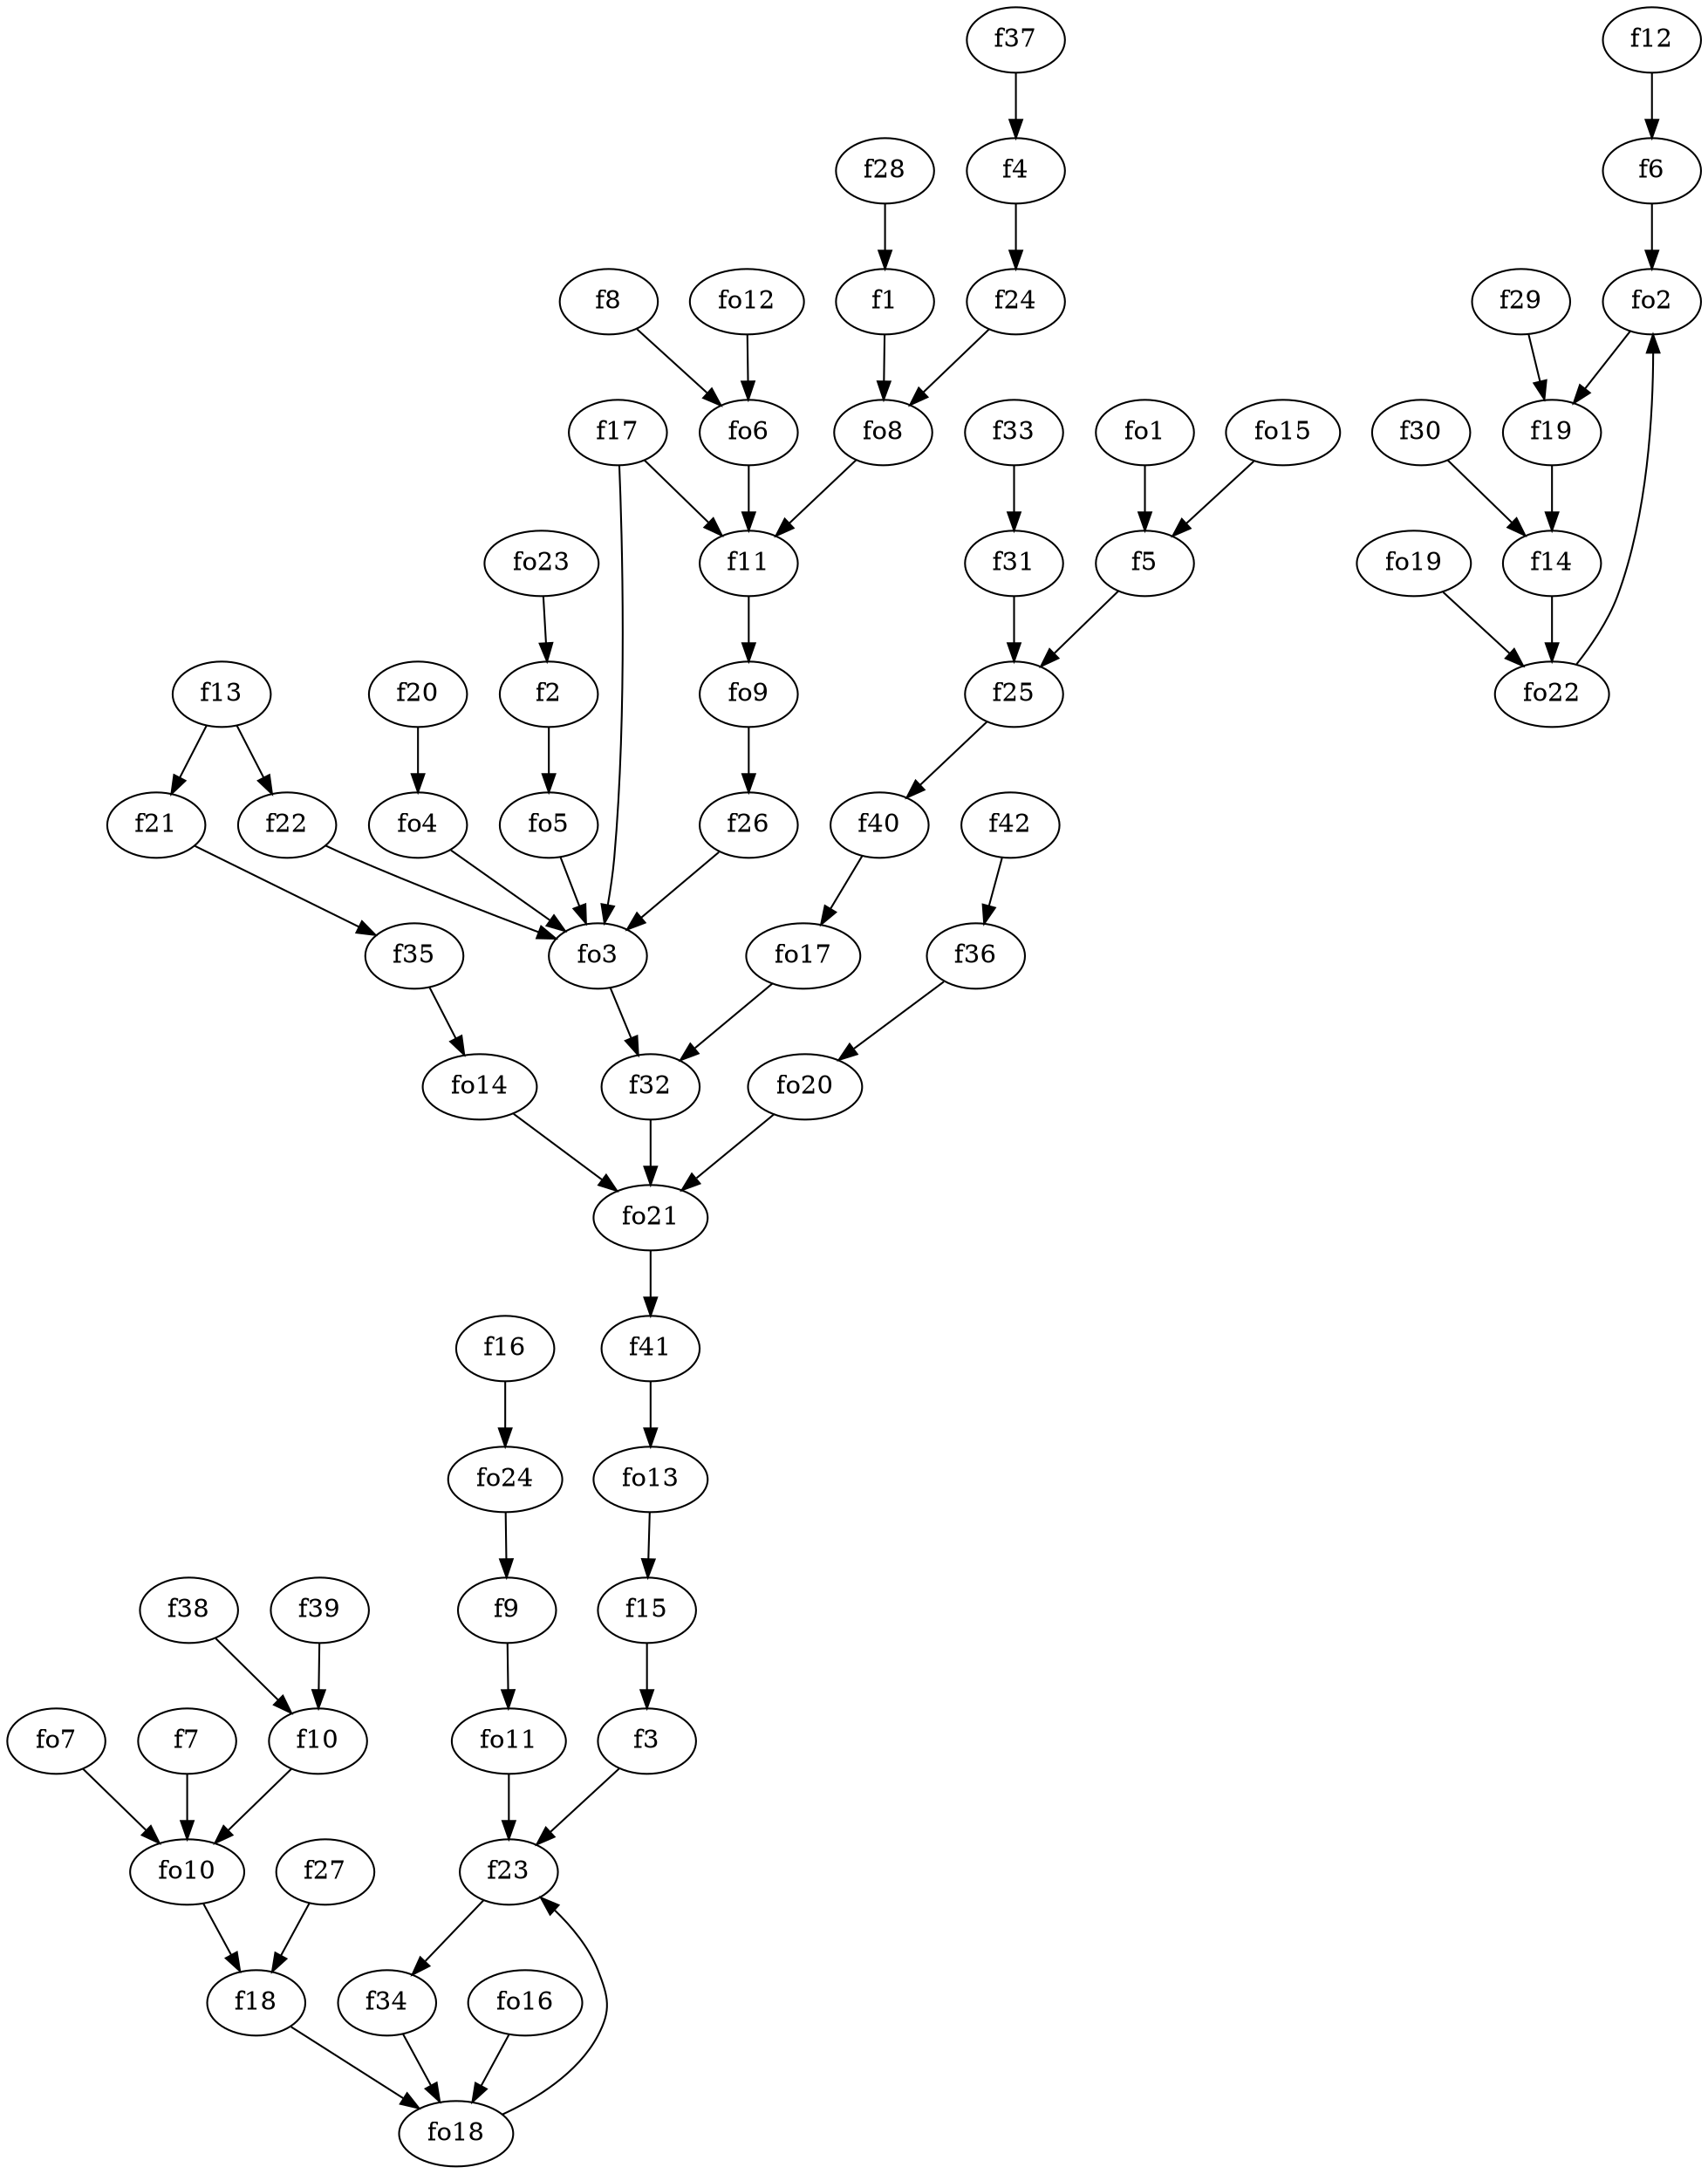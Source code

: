 strict digraph  {
f1;
f2;
f3;
f4;
f5;
f6;
f7;
f8;
f9;
f10;
f11;
f12;
f13;
f14;
f15;
f16;
f17;
f18;
f19;
f20;
f21;
f22;
f23;
f24;
f25;
f26;
f27;
f28;
f29;
f30;
f31;
f32;
f33;
f34;
f35;
f36;
f37;
f38;
f39;
f40;
f41;
f42;
fo1;
fo2;
fo3;
fo4;
fo5;
fo6;
fo7;
fo8;
fo9;
fo10;
fo11;
fo12;
fo13;
fo14;
fo15;
fo16;
fo17;
fo18;
fo19;
fo20;
fo21;
fo22;
fo23;
fo24;
f1 -> fo8  [weight=2];
f2 -> fo5  [weight=2];
f3 -> f23  [weight=2];
f4 -> f24  [weight=2];
f5 -> f25  [weight=2];
f6 -> fo2  [weight=2];
f7 -> fo10  [weight=2];
f8 -> fo6  [weight=2];
f9 -> fo11  [weight=2];
f10 -> fo10  [weight=2];
f11 -> fo9  [weight=2];
f12 -> f6  [weight=2];
f13 -> f21  [weight=2];
f13 -> f22  [weight=2];
f14 -> fo22  [weight=2];
f15 -> f3  [weight=2];
f16 -> fo24  [weight=2];
f17 -> fo3  [weight=2];
f17 -> f11  [weight=2];
f18 -> fo18  [weight=2];
f19 -> f14  [weight=2];
f20 -> fo4  [weight=2];
f21 -> f35  [weight=2];
f22 -> fo3  [weight=2];
f23 -> f34  [weight=2];
f24 -> fo8  [weight=2];
f25 -> f40  [weight=2];
f26 -> fo3  [weight=2];
f27 -> f18  [weight=2];
f28 -> f1  [weight=2];
f29 -> f19  [weight=2];
f30 -> f14  [weight=2];
f31 -> f25  [weight=2];
f32 -> fo21  [weight=2];
f33 -> f31  [weight=2];
f34 -> fo18  [weight=2];
f35 -> fo14  [weight=2];
f36 -> fo20  [weight=2];
f37 -> f4  [weight=2];
f38 -> f10  [weight=2];
f39 -> f10  [weight=2];
f40 -> fo17  [weight=2];
f41 -> fo13  [weight=2];
f42 -> f36  [weight=2];
fo1 -> f5  [weight=2];
fo2 -> f19  [weight=2];
fo3 -> f32  [weight=2];
fo4 -> fo3  [weight=2];
fo5 -> fo3  [weight=2];
fo6 -> f11  [weight=2];
fo7 -> fo10  [weight=2];
fo8 -> f11  [weight=2];
fo9 -> f26  [weight=2];
fo10 -> f18  [weight=2];
fo11 -> f23  [weight=2];
fo12 -> fo6  [weight=2];
fo13 -> f15  [weight=2];
fo14 -> fo21  [weight=2];
fo15 -> f5  [weight=2];
fo16 -> fo18  [weight=2];
fo17 -> f32  [weight=2];
fo18 -> f23  [weight=2];
fo19 -> fo22  [weight=2];
fo20 -> fo21  [weight=2];
fo21 -> f41  [weight=2];
fo22 -> fo2  [weight=2];
fo23 -> f2  [weight=2];
fo24 -> f9  [weight=2];
}
